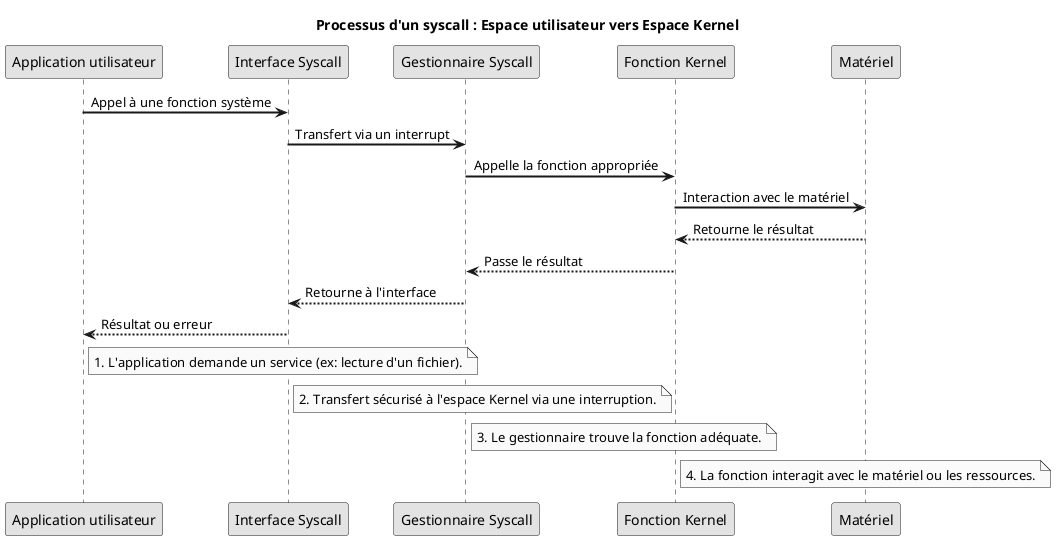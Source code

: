 @startuml

title Processus d'un syscall : Espace utilisateur vers Espace Kernel

skinparam monochrome true
skinparam arrowThickness 2

participant "Application utilisateur" as UserApp
participant "Interface Syscall" as SyscallInterface
participant "Gestionnaire Syscall" as SyscallHandler
participant "Fonction Kernel" as KernelFunction
participant "Matériel" as Hardware

UserApp -> SyscallInterface : Appel à une fonction système
SyscallInterface -> SyscallHandler : Transfert via un interrupt
SyscallHandler -> KernelFunction : Appelle la fonction appropriée
KernelFunction -> Hardware : Interaction avec le matériel
Hardware --> KernelFunction : Retourne le résultat
KernelFunction --> SyscallHandler : Passe le résultat
SyscallHandler --> SyscallInterface : Retourne à l'interface
SyscallInterface --> UserApp : Résultat ou erreur

note right of UserApp
  1. L'application demande un service (ex: lecture d'un fichier).
end note

note right of SyscallInterface
  2. Transfert sécurisé à l'espace Kernel via une interruption.
end note

note right of SyscallHandler
  3. Le gestionnaire trouve la fonction adéquate.
end note

note right of KernelFunction
  4. La fonction interagit avec le matériel ou les ressources.
end note

@enduml